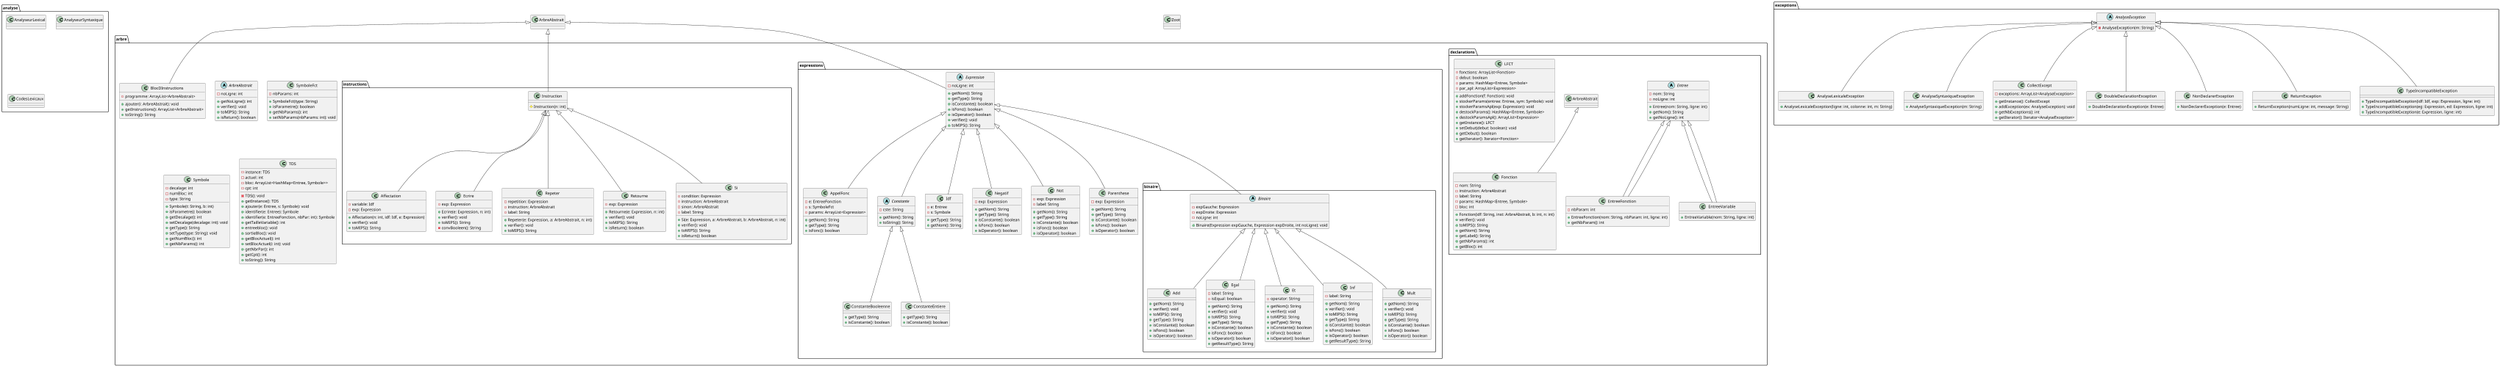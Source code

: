 @startuml

scale 1000 width
scale 500 height

' Analyse package
package "analyse" {
    class AnalyseurLexical {
    }
    class AnalyseurSyntaxique {
    }
    class CodesLexicaux {
    }
}

' Arbre package
package "arbre" {
        abstract class ArbreAbstrait {
        -noLigne: int
        +getNoLigne(): int
        +verifier(): void
        +toMIPS(): String
        +isReturn(): boolean
    }
    class BlocDInstructions {
        -programme: ArrayList<ArbreAbstrait>
        +ajouter(i: ArbreAbstrait): void
        +getInstructions(): ArrayList<ArbreAbstrait>
        +toString(): String
    }
    class SymboleFct {
        -nbParams: int
        +SymboleFct(type: String)
        +isParametre(): boolean
        +getNbParams(): int
        +setNbParams(nbParams: int): void
    }
    class Symbole {
        -decalage: int
        -numBloc: int
        -type: String
        +Symbole(t: String, b: int)
        +isParametre(): boolean
        +getDecalage(): int
        +setDecalage(decalage: int): void
        +getType(): String
        +setType(type: String): void
        +getNumBloc(): int
        +getNbParams(): int
    }
    class TDS {
        -instance: TDS
        -actuel: int
        -bloc: ArrayList<HashMap<Entree, Symbole>>
        -cpt: int
        -TDS(): void
        +getInstance(): TDS
        +ajouter(e: Entree, s: Symbole): void
        +identifier(e: Entree): Symbole
        +identifier(e: EntreeFonction, nbPar: int): Symbole
        +getTailleVariable(): int
        +entreebloc(): void
        +sortieBloc(): void
        +getBlocActuel(): int
        +setBlocActuel(i: int): void
        +getNbrPar(): int
        +getCpt(): int
        +toString(): String
    }

    ' Declarations package
    package "declarations" {
        class EntreeFonction extends Entree {
            - nbParam: int
            + EntreeFonction(nom: String, nbParam: int, ligne: int)
            + getNbParam(): int
            }
        abstract class Entree {
            - nom: String
            - noLigne: int
            + Entree(nom: String, ligne: int)
            + getNom(): String
            + getNoLigne(): int
            }
        class EntreeVariable extends Entree {
            + EntreeVariable(nom: String, ligne: int)
        }
        class Fonction extends ArbreAbstrait {
            - nom: String
            - instruction: ArbreAbstrait
            - label: String
            - params: HashMap<Entree, Symbole>
            - bloc: int
            + Fonction(idf: String, inst: ArbreAbstrait, b: int, n: int)
            + verifier(): void
            + toMIPS(): String
            + getNom(): String
            + getLabel(): String
            + getNbParams(): int
            + getBloc(): int
        }
        class LFCT {
            - fonctions: ArrayList<Fonction>
            - debut: boolean
            - params: HashMap<Entree, Symbole>
            - par_apl: ArrayList<Expression>
            + addFonction(f: Fonction): void
            + stockerParams(entree: Entree, sym: Symbole): void
            + stockerParamsApl(exp: Expression): void
            + destockParams(): HashMap<Entree, Symbole>
            + destockParamsApl(): ArrayList<Expression>
            + getInstance(): LFCT
            + setDebut(debut: boolean): void
            + getDebut(): boolean
            + getIterator(): Iterator<Fonction>
        }
    }

    ' Expressions package
    package "expressions" {
        class AppelFonc {
            -e: EntreeFonction
            -s: SymboleFct
            -params: ArrayList<Expression>
            +getNom(): String
            +getType(): String
            +isFonc(): boolean
        }
        class ConstanteBooleenne {
            +getType(): String
            +isConstante(): boolean
        }
        class ConstanteEntiere {
            +getType(): String
            +isConstante(): boolean
        }
        abstract class Constante {
            -cste: String
            +getNom(): String
            +toString(): String
        }
        abstract class Expression {
            -noLigne: int
            +getNom(): String
            +getType(): String
            +isConstante(): boolean
            +isFonc(): boolean
            +isOperator(): boolean
            +verifier(): void
            +toMIPS(): String
        }
        class Idf {
            -e: Entree
            -s: Symbole
            +getType(): String
            +getNom(): String
        }
        class Negatif {
            -exp: Expression
            +getNom(): String
            +getType(): String
            +isConstante(): boolean
            +isFonc(): boolean
            +isOperator(): boolean
        }
        class Not {
            -exp: Expression
            -label: String
            +getNom(): String
            +getType(): String
            +isConstante(): boolean
            +isFonc(): boolean
            +isOperator(): boolean
        }
        class Parenthese {
            -exp: Expression
            +getNom(): String
            +getType(): String
            +isConstante(): boolean
            +isFonc(): boolean
            +isOperator(): boolean
        }

        ' Binaire package
        package "binaire" {
            class Add {
                +getNom(): String
                +verifier(): void
                +toMIPS(): String
                +getType(): String
                +isConstante(): boolean
                +isFonc(): boolean
                +isOperator(): boolean
            }
            abstract class Binaire {
                -expGauche: Expression
                -expDroite: Expression
                -noLigne: int
                +Binaire(Expression expGauche, Expression expDroite, int noLigne): void
            }
            class Egal {
                -label: String
                -isEqual: boolean
                +getNom(): String
                +verifier(): void
                +toMIPS(): String
                +getType(): String
                +isConstante(): boolean
                +isFonc(): boolean
                +isOperator(): boolean
                +getResultType(): String
            }
            class Et {
                -operator: String
                +getNom(): String
                +verifier(): void
                +toMIPS(): String
                +getType(): String
                +isConstante(): boolean
                +isFonc(): boolean
                +isOperator(): boolean
            }
            class Inf {
                -label: String
                +getNom(): String
                +verifier(): void
                +toMIPS(): String
                +getType(): String
                +isConstante(): boolean
                +isFonc(): boolean
                +isOperator(): boolean
                +getResultType(): String
            }
            class Mult {
                +getNom(): String
                +verifier(): void
                +toMIPS(): String
                +getType(): String
                +isConstante(): boolean
                +isFonc(): boolean
                +isOperator(): boolean
            }

        }
    }

    ' Instructions package
    package "instructions" {
        class Affectation {
            -variable: Idf
            -exp: Expression
            +Affectation(n: int, idf: Idf, e: Expression)
            +verifier(): void
            +toMIPS(): String
        }
        class Ecrire {
            -exp: Expression
            +Ecrire(e: Expression, n: int)
            +verifier(): void
            +toMIPS(): String
            -convBooleen(): String
        }
        class Instruction {
            #Instruction(n: int)
        }
        class Repeter {
            -repetition: Expression
            -instruction: ArbreAbstrait
            -label: String
            +Repeter(e: Expression, a: ArbreAbstrait, n: int)
            +verifier(): void
            +toMIPS(): String
        }
        class Retourne {
            -exp: Expression
            +Retourne(e: Expression, n: int)
            +verifier(): void
            +toMIPS(): String
            +isReturn(): boolean
        }
        class Si {
            -condition: Expression
            -instruction: ArbreAbstrait
            -sinon: ArbreAbstrait
            -label: String
            +Si(e: Expression, a: ArbreAbstrait, b: ArbreAbstrait, n: int)
            +verifier(): void
            +toMIPS(): String
            +isReturn(): boolean
        }
    }
}

' Exceptions package
package "exceptions" {
    abstract class AnalyseException {
        -AnalyseException(m: String)
    }
    class AnalyseLexicaleException {
        +AnalyseLexicaleException(ligne: int, colonne: int, m: String)
    }
    class AnalyseSyntaxiqueException {
        +AnalyseSyntaxiqueException(m: String)
    }
    class CollectExcept {
        -exceptions: ArrayList<AnalyseException>
        +getInstance(): CollectExcept
        +addException(ex: AnalyseException): void
        +getNbExceptions(): int
        +getIterator(): Iterator<AnalyseException>
    }
    class DoubleDeclarationException {
        +DoubleDeclarationException(e: Entree)
    }
    class NonDeclarerException {
        +NonDeclarerException(e: Entree)
    }
    class ReturnException {
        +ReturnException(numLigne: int, message: String)
    }
    class TypeIncompatibleException {
        +TypeIncompatibleException(idf: Idf, exp: Expression, ligne: int)
        +TypeIncompatibleException(eg: Expression, ed: Expression, ligne: int)
        +TypeIncompatibleException(e: Expression, ligne: int)
    }
}

' Root directory
class Zoot {
}

' Add inheritance and relations here
ArbreAbstrait <|-- BlocDInstructions
ArbreAbstrait <|-- Expression
ArbreAbstrait <|-- Instruction

Expression <|-- Constante
Expression <|-- Binaire
Expression <|-- AppelFonc
Expression <|-- Idf
Expression <|-- Negatif
Expression <|-- Not
Expression <|-- Parenthese

Binaire <|-- Add
Binaire <|-- Egal
Binaire <|-- Et
Binaire <|-- Inf
Binaire <|-- Mult

Constante <|-- ConstanteBooleenne
Constante <|-- ConstanteEntiere

Instruction <|-- Affectation
Instruction <|-- Ecrire
Instruction <|-- Repeter
Instruction <|-- Retourne
Instruction <|-- Si

Entree <|-- EntreeFonction
Entree <|-- EntreeVariable

AnalyseException <|-- AnalyseLexicaleException
AnalyseException <|-- AnalyseSyntaxiqueException
AnalyseException <|-- CollectExcept
AnalyseException <|-- DoubleDeclarationException
AnalyseException <|-- NonDeclarerException
AnalyseException <|-- ReturnException
AnalyseException <|-- TypeIncompatibleException

@enduml
